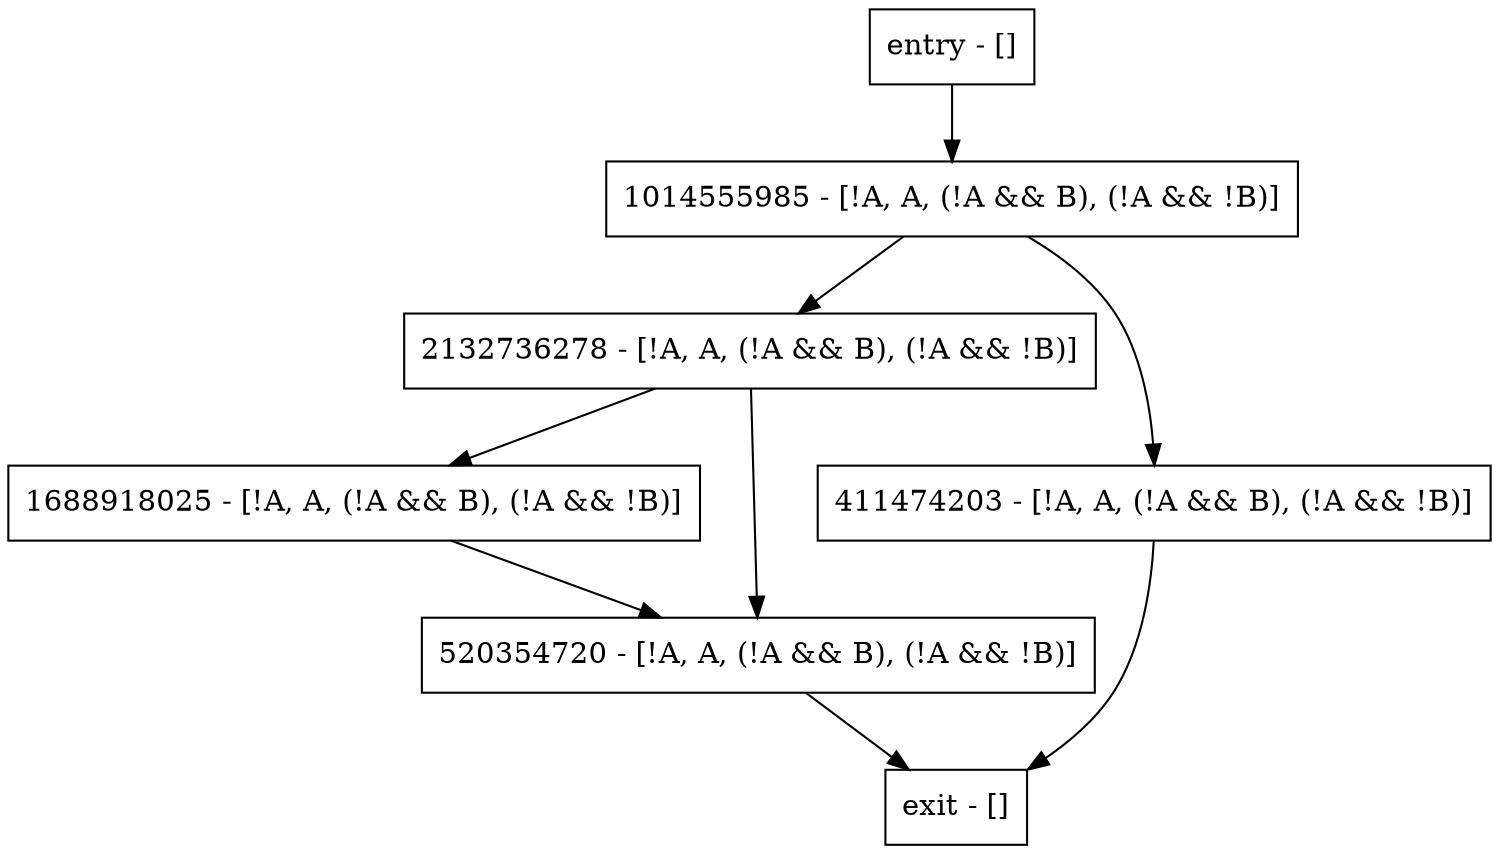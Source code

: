 digraph main {
node [shape=record];
2132736278 [label="2132736278 - [!A, A, (!A && B), (!A && !B)]"];
entry [label="entry - []"];
exit [label="exit - []"];
411474203 [label="411474203 - [!A, A, (!A && B), (!A && !B)]"];
1688918025 [label="1688918025 - [!A, A, (!A && B), (!A && !B)]"];
1014555985 [label="1014555985 - [!A, A, (!A && B), (!A && !B)]"];
520354720 [label="520354720 - [!A, A, (!A && B), (!A && !B)]"];
entry;
exit;
2132736278 -> 1688918025;
2132736278 -> 520354720;
entry -> 1014555985;
411474203 -> exit;
1688918025 -> 520354720;
1014555985 -> 2132736278;
1014555985 -> 411474203;
520354720 -> exit;
}
